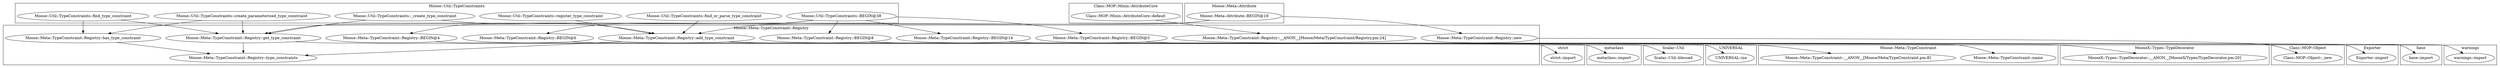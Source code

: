 digraph {
graph [overlap=false]
subgraph cluster_warnings {
	label="warnings";
	"warnings::import";
}
subgraph cluster_MooseX_Types_TypeDecorator {
	label="MooseX::Types::TypeDecorator";
	"MooseX::Types::TypeDecorator::__ANON__[MooseX/Types/TypeDecorator.pm:20]";
}
subgraph cluster_Moose_Util_TypeConstraints {
	label="Moose::Util::TypeConstraints";
	"Moose::Util::TypeConstraints::_create_type_constraint";
	"Moose::Util::TypeConstraints::create_parameterized_type_constraint";
	"Moose::Util::TypeConstraints::BEGIN@38";
	"Moose::Util::TypeConstraints::find_type_constraint";
	"Moose::Util::TypeConstraints::find_or_parse_type_constraint";
	"Moose::Util::TypeConstraints::register_type_constraint";
}
subgraph cluster_Moose_Meta_TypeConstraint_Registry {
	label="Moose::Meta::TypeConstraint::Registry";
	"Moose::Meta::TypeConstraint::Registry::type_constraints";
	"Moose::Meta::TypeConstraint::Registry::BEGIN@4";
	"Moose::Meta::TypeConstraint::Registry::__ANON__[Moose/Meta/TypeConstraint/Registry.pm:24]";
	"Moose::Meta::TypeConstraint::Registry::BEGIN@6";
	"Moose::Meta::TypeConstraint::Registry::add_type_constraint";
	"Moose::Meta::TypeConstraint::Registry::get_type_constraint";
	"Moose::Meta::TypeConstraint::Registry::new";
	"Moose::Meta::TypeConstraint::Registry::BEGIN@8";
	"Moose::Meta::TypeConstraint::Registry::has_type_constraint";
	"Moose::Meta::TypeConstraint::Registry::BEGIN@14";
	"Moose::Meta::TypeConstraint::Registry::BEGIN@5";
}
subgraph cluster_metaclass {
	label="metaclass";
	"metaclass::import";
}
subgraph cluster_Scalar_Util {
	label="Scalar::Util";
	"Scalar::Util::blessed";
}
subgraph cluster_UNIVERSAL {
	label="UNIVERSAL";
	"UNIVERSAL::isa";
}
subgraph cluster_Class_MOP_Object {
	label="Class::MOP::Object";
	"Class::MOP::Object::_new";
}
subgraph cluster_base {
	label="base";
	"base::import";
}
subgraph cluster_strict {
	label="strict";
	"strict::import";
}
subgraph cluster_Exporter {
	label="Exporter";
	"Exporter::import";
}
subgraph cluster_Class_MOP_Mixin_AttributeCore {
	label="Class::MOP::Mixin::AttributeCore";
	"Class::MOP::Mixin::AttributeCore::default";
}
subgraph cluster_Moose_Meta_Attribute {
	label="Moose::Meta::Attribute";
	"Moose::Meta::Attribute::BEGIN@18";
}
subgraph cluster_Moose_Meta_TypeConstraint {
	label="Moose::Meta::TypeConstraint";
	"Moose::Meta::TypeConstraint::name";
	"Moose::Meta::TypeConstraint::__ANON__[Moose/Meta/TypeConstraint.pm:8]";
}
"Moose::Meta::TypeConstraint::Registry::has_type_constraint" -> "Moose::Meta::TypeConstraint::Registry::type_constraints";
"Moose::Meta::TypeConstraint::Registry::add_type_constraint" -> "Moose::Meta::TypeConstraint::Registry::type_constraints";
"Moose::Meta::TypeConstraint::Registry::get_type_constraint" -> "Moose::Meta::TypeConstraint::Registry::type_constraints";
"Moose::Util::TypeConstraints::BEGIN@38" -> "Moose::Meta::TypeConstraint::Registry::BEGIN@4";
"Moose::Meta::TypeConstraint::Registry::new" -> "Class::MOP::Object::_new";
"Moose::Meta::TypeConstraint::Registry::BEGIN@8" -> "Exporter::import";
"Moose::Meta::Attribute::BEGIN@18" -> "Moose::Meta::TypeConstraint::Registry::new";
"Moose::Meta::TypeConstraint::Registry::add_type_constraint" -> "Moose::Meta::TypeConstraint::name";
"Class::MOP::Mixin::AttributeCore::default" -> "Moose::Meta::TypeConstraint::Registry::__ANON__[Moose/Meta/TypeConstraint/Registry.pm:24]";
"Moose::Meta::TypeConstraint::Registry::add_type_constraint" -> "Scalar::Util::blessed";
"Moose::Meta::TypeConstraint::Registry::add_type_constraint" -> "Moose::Meta::TypeConstraint::__ANON__[Moose/Meta/TypeConstraint.pm:8]";
"Moose::Util::TypeConstraints::BEGIN@38" -> "Moose::Meta::TypeConstraint::Registry::BEGIN@6";
"Moose::Meta::TypeConstraint::Registry::BEGIN@6" -> "metaclass::import";
"Moose::Util::TypeConstraints::BEGIN@38" -> "Moose::Meta::TypeConstraint::Registry::BEGIN@8";
"Moose::Util::TypeConstraints::_create_type_constraint" -> "Moose::Meta::TypeConstraint::Registry::add_type_constraint";
"Moose::Meta::Attribute::BEGIN@18" -> "Moose::Meta::TypeConstraint::Registry::add_type_constraint";
"Moose::Util::TypeConstraints::register_type_constraint" -> "Moose::Meta::TypeConstraint::Registry::add_type_constraint";
"Moose::Util::TypeConstraints::find_or_parse_type_constraint" -> "Moose::Meta::TypeConstraint::Registry::add_type_constraint";
"Moose::Meta::TypeConstraint::Registry::BEGIN@14" -> "base::import";
"Moose::Meta::TypeConstraint::Registry::add_type_constraint" -> "UNIVERSAL::isa";
"Moose::Util::TypeConstraints::BEGIN@38" -> "Moose::Meta::TypeConstraint::Registry::BEGIN@5";
"Moose::Meta::TypeConstraint::Registry::BEGIN@5" -> "warnings::import";
"Moose::Util::TypeConstraints::_create_type_constraint" -> "Moose::Meta::TypeConstraint::Registry::get_type_constraint";
"Moose::Util::TypeConstraints::create_parameterized_type_constraint" -> "Moose::Meta::TypeConstraint::Registry::get_type_constraint";
"Moose::Meta::Attribute::BEGIN@18" -> "Moose::Meta::TypeConstraint::Registry::get_type_constraint";
"Moose::Util::TypeConstraints::find_type_constraint" -> "Moose::Meta::TypeConstraint::Registry::get_type_constraint";
"Moose::Meta::TypeConstraint::Registry::get_type_constraint" -> "MooseX::Types::TypeDecorator::__ANON__[MooseX/Types/TypeDecorator.pm:20]";
"Moose::Util::TypeConstraints::create_parameterized_type_constraint" -> "Moose::Meta::TypeConstraint::Registry::has_type_constraint";
"Moose::Util::TypeConstraints::find_type_constraint" -> "Moose::Meta::TypeConstraint::Registry::has_type_constraint";
"Moose::Util::TypeConstraints::BEGIN@38" -> "Moose::Meta::TypeConstraint::Registry::BEGIN@14";
"Moose::Meta::TypeConstraint::Registry::BEGIN@4" -> "strict::import";
}
